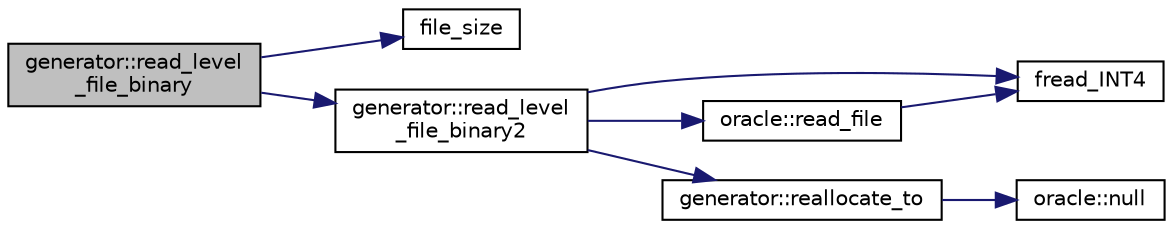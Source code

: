 digraph "generator::read_level_file_binary"
{
  edge [fontname="Helvetica",fontsize="10",labelfontname="Helvetica",labelfontsize="10"];
  node [fontname="Helvetica",fontsize="10",shape=record];
  rankdir="LR";
  Node19437 [label="generator::read_level\l_file_binary",height=0.2,width=0.4,color="black", fillcolor="grey75", style="filled", fontcolor="black"];
  Node19437 -> Node19438 [color="midnightblue",fontsize="10",style="solid",fontname="Helvetica"];
  Node19438 [label="file_size",height=0.2,width=0.4,color="black", fillcolor="white", style="filled",URL="$df/dbf/sajeeb_8_c.html#a5c37cf5785204b6e9adf647dc14d0e50"];
  Node19437 -> Node19439 [color="midnightblue",fontsize="10",style="solid",fontname="Helvetica"];
  Node19439 [label="generator::read_level\l_file_binary2",height=0.2,width=0.4,color="black", fillcolor="white", style="filled",URL="$d7/d73/classgenerator.html#a1122a5fc388f2ca946f920ed965eb8b7"];
  Node19439 -> Node19440 [color="midnightblue",fontsize="10",style="solid",fontname="Helvetica"];
  Node19440 [label="fread_INT4",height=0.2,width=0.4,color="black", fillcolor="white", style="filled",URL="$df/dbf/sajeeb_8_c.html#a885df02c08251c103e985ef1d7159014"];
  Node19439 -> Node19441 [color="midnightblue",fontsize="10",style="solid",fontname="Helvetica"];
  Node19441 [label="generator::reallocate_to",height=0.2,width=0.4,color="black", fillcolor="white", style="filled",URL="$d7/d73/classgenerator.html#aaabd1655d088257996d3faf26dfd552c"];
  Node19441 -> Node19442 [color="midnightblue",fontsize="10",style="solid",fontname="Helvetica"];
  Node19442 [label="oracle::null",height=0.2,width=0.4,color="black", fillcolor="white", style="filled",URL="$d7/da7/classoracle.html#ae12c76830318ec2d4f6c2a77da98bb55"];
  Node19439 -> Node19443 [color="midnightblue",fontsize="10",style="solid",fontname="Helvetica"];
  Node19443 [label="oracle::read_file",height=0.2,width=0.4,color="black", fillcolor="white", style="filled",URL="$d7/da7/classoracle.html#a6ef0491640af9cf3c35de29cfcfb23ec"];
  Node19443 -> Node19440 [color="midnightblue",fontsize="10",style="solid",fontname="Helvetica"];
}
